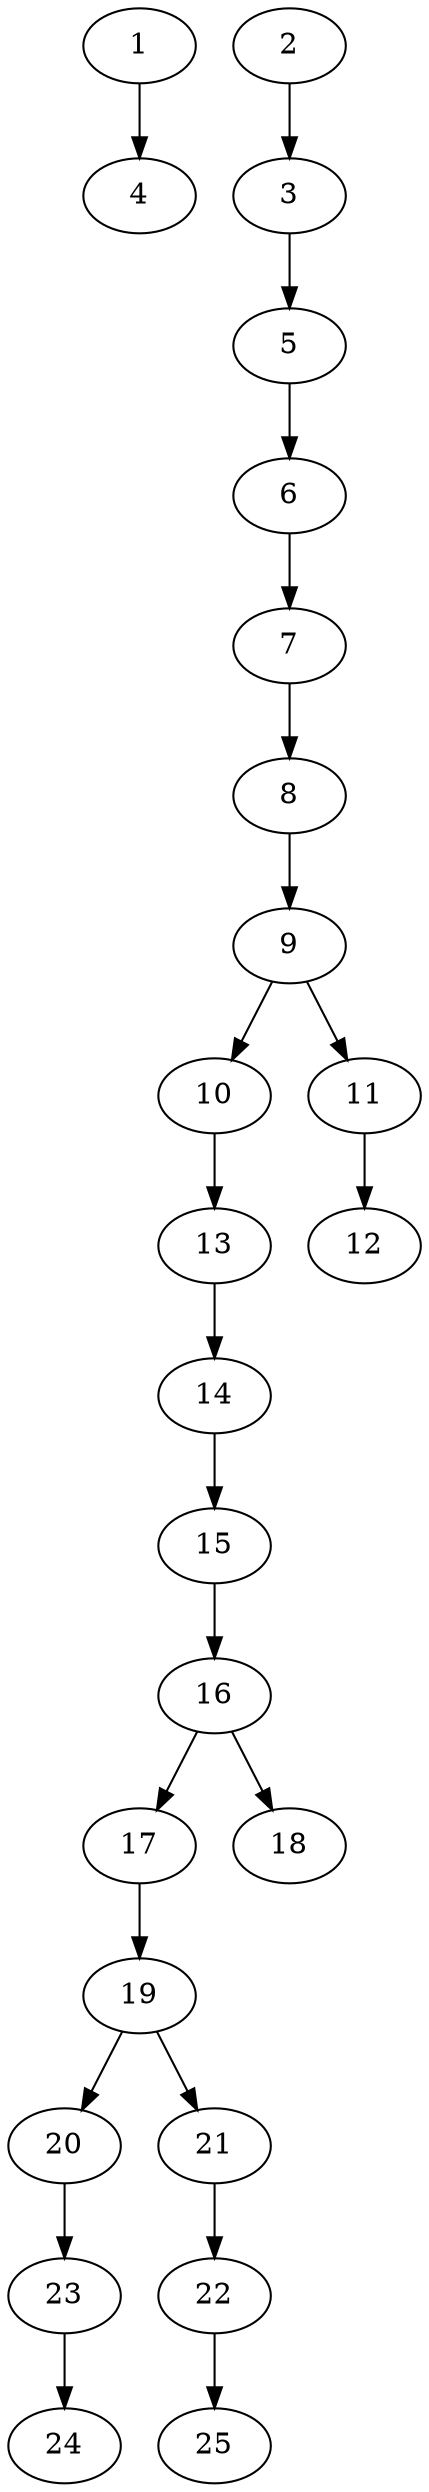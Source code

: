 // DAG automatically generated by daggen at Thu Oct  3 14:00:39 2019
// ./daggen --dot -n 25 --ccr 0.3 --fat 0.3 --regular 0.7 --density 0.5 --mindata 5242880 --maxdata 52428800 
digraph G {
  1 [size="150319787", alpha="0.10", expect_size="45095936"] 
  1 -> 4 [size ="45095936"]
  2 [size="104017920", alpha="0.11", expect_size="31205376"] 
  2 -> 3 [size ="31205376"]
  3 [size="150896640", alpha="0.12", expect_size="45268992"] 
  3 -> 5 [size ="45268992"]
  4 [size="82070187", alpha="0.10", expect_size="24621056"] 
  5 [size="120975360", alpha="0.04", expect_size="36292608"] 
  5 -> 6 [size ="36292608"]
  6 [size="45322240", alpha="0.09", expect_size="13596672"] 
  6 -> 7 [size ="13596672"]
  7 [size="63672320", alpha="0.10", expect_size="19101696"] 
  7 -> 8 [size ="19101696"]
  8 [size="49636693", alpha="0.12", expect_size="14891008"] 
  8 -> 9 [size ="14891008"]
  9 [size="56029867", alpha="0.12", expect_size="16808960"] 
  9 -> 10 [size ="16808960"]
  9 -> 11 [size ="16808960"]
  10 [size="103171413", alpha="0.09", expect_size="30951424"] 
  10 -> 13 [size ="30951424"]
  11 [size="48902827", alpha="0.10", expect_size="14670848"] 
  11 -> 12 [size ="14670848"]
  12 [size="130706773", alpha="0.07", expect_size="39212032"] 
  13 [size="63675733", alpha="0.15", expect_size="19102720"] 
  13 -> 14 [size ="19102720"]
  14 [size="158607360", alpha="0.07", expect_size="47582208"] 
  14 -> 15 [size ="47582208"]
  15 [size="81408000", alpha="0.18", expect_size="24422400"] 
  15 -> 16 [size ="24422400"]
  16 [size="113155413", alpha="0.13", expect_size="33946624"] 
  16 -> 17 [size ="33946624"]
  16 -> 18 [size ="33946624"]
  17 [size="24845653", alpha="0.11", expect_size="7453696"] 
  17 -> 19 [size ="7453696"]
  18 [size="107417600", alpha="0.01", expect_size="32225280"] 
  19 [size="44240213", alpha="0.17", expect_size="13272064"] 
  19 -> 20 [size ="13272064"]
  19 -> 21 [size ="13272064"]
  20 [size="137618773", alpha="0.10", expect_size="41285632"] 
  20 -> 23 [size ="41285632"]
  21 [size="54831787", alpha="0.00", expect_size="16449536"] 
  21 -> 22 [size ="16449536"]
  22 [size="131962880", alpha="0.01", expect_size="39588864"] 
  22 -> 25 [size ="39588864"]
  23 [size="26016427", alpha="0.19", expect_size="7804928"] 
  23 -> 24 [size ="7804928"]
  24 [size="140243627", alpha="0.05", expect_size="42073088"] 
  25 [size="39618560", alpha="0.05", expect_size="11885568"] 
}
